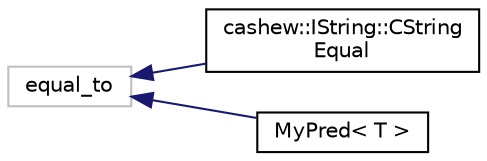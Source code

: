 digraph "Graphical Class Hierarchy"
{
  edge [fontname="Helvetica",fontsize="10",labelfontname="Helvetica",labelfontsize="10"];
  node [fontname="Helvetica",fontsize="10",shape=record];
  rankdir="LR";
  Node2733 [label="equal_to",height=0.2,width=0.4,color="grey75", fillcolor="white", style="filled"];
  Node2733 -> Node0 [dir="back",color="midnightblue",fontsize="10",style="solid",fontname="Helvetica"];
  Node0 [label="cashew::IString::CString\lEqual",height=0.2,width=0.4,color="black", fillcolor="white", style="filled",URL="$classcashew_1_1_i_string_1_1_c_string_equal.html"];
  Node2733 -> Node2735 [dir="back",color="midnightblue",fontsize="10",style="solid",fontname="Helvetica"];
  Node2735 [label="MyPred\< T \>",height=0.2,width=0.4,color="black", fillcolor="white", style="filled",URL="$struct_my_pred.html"];
}

